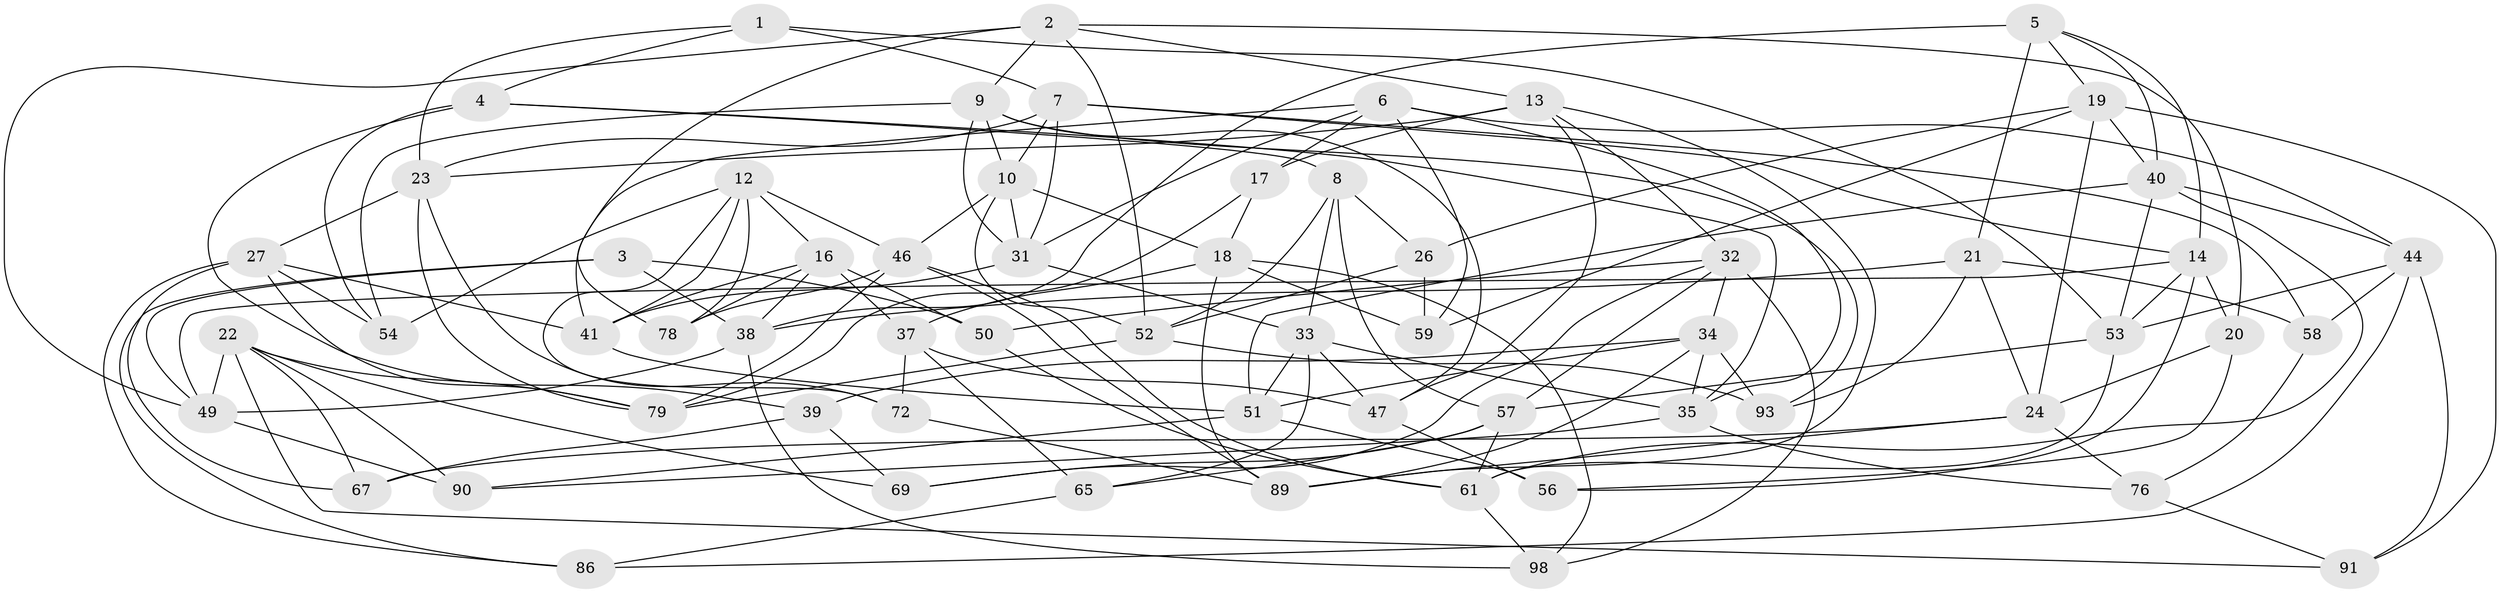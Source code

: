 // original degree distribution, {4: 1.0}
// Generated by graph-tools (version 1.1) at 2025/11/02/21/25 10:11:16]
// undirected, 61 vertices, 158 edges
graph export_dot {
graph [start="1"]
  node [color=gray90,style=filled];
  1;
  2 [super="+66"];
  3;
  4 [super="+25"];
  5 [super="+94"];
  6 [super="+11"];
  7 [super="+15"];
  8 [super="+36"];
  9 [super="+62"];
  10 [super="+43"];
  12 [super="+73"];
  13 [super="+45"];
  14 [super="+28"];
  16 [super="+95"];
  17;
  18 [super="+96"];
  19 [super="+85"];
  20;
  21 [super="+77"];
  22 [super="+30"];
  23 [super="+29"];
  24 [super="+60"];
  26;
  27 [super="+100"];
  31 [super="+87"];
  32 [super="+48"];
  33 [super="+68"];
  34 [super="+81"];
  35 [super="+97"];
  37 [super="+42"];
  38 [super="+80"];
  39;
  40 [super="+64"];
  41 [super="+88"];
  44 [super="+84"];
  46 [super="+55"];
  47 [super="+63"];
  49 [super="+75"];
  50;
  51 [super="+71"];
  52 [super="+74"];
  53 [super="+70"];
  54;
  56;
  57 [super="+82"];
  58;
  59;
  61 [super="+99"];
  65;
  67;
  69;
  72;
  76;
  78;
  79 [super="+83"];
  86;
  89 [super="+92"];
  90;
  91;
  93;
  98;
  1 -- 7;
  1 -- 23;
  1 -- 4;
  1 -- 53;
  2 -- 78;
  2 -- 20;
  2 -- 49;
  2 -- 52;
  2 -- 9;
  2 -- 13;
  3 -- 86;
  3 -- 50;
  3 -- 49;
  3 -- 38;
  4 -- 54;
  4 -- 39;
  4 -- 8 [weight=2];
  4 -- 35;
  5 -- 21 [weight=2];
  5 -- 14;
  5 -- 40;
  5 -- 19;
  5 -- 38;
  6 -- 17;
  6 -- 31;
  6 -- 41;
  6 -- 59;
  6 -- 35;
  6 -- 44;
  7 -- 58;
  7 -- 10;
  7 -- 31;
  7 -- 14;
  7 -- 23;
  8 -- 26;
  8 -- 57;
  8 -- 52;
  8 -- 33;
  9 -- 54;
  9 -- 93;
  9 -- 31;
  9 -- 10;
  9 -- 47;
  10 -- 46;
  10 -- 52;
  10 -- 18;
  10 -- 31;
  12 -- 78;
  12 -- 54;
  12 -- 16;
  12 -- 72;
  12 -- 41;
  12 -- 46;
  13 -- 47;
  13 -- 23;
  13 -- 89;
  13 -- 17;
  13 -- 32;
  14 -- 53;
  14 -- 56;
  14 -- 49;
  14 -- 20;
  16 -- 50;
  16 -- 78;
  16 -- 41;
  16 -- 37;
  16 -- 38;
  17 -- 79;
  17 -- 18;
  18 -- 89;
  18 -- 98;
  18 -- 59;
  18 -- 37;
  19 -- 91;
  19 -- 24;
  19 -- 59;
  19 -- 26;
  19 -- 40;
  20 -- 56;
  20 -- 24;
  21 -- 58;
  21 -- 24;
  21 -- 93;
  21 -- 38;
  22 -- 79;
  22 -- 67;
  22 -- 49;
  22 -- 90;
  22 -- 91;
  22 -- 69;
  23 -- 72;
  23 -- 79;
  23 -- 27;
  24 -- 67;
  24 -- 76;
  24 -- 89;
  26 -- 59;
  26 -- 52;
  27 -- 79;
  27 -- 86;
  27 -- 67;
  27 -- 54;
  27 -- 41;
  31 -- 41;
  31 -- 33;
  32 -- 69;
  32 -- 50;
  32 -- 57;
  32 -- 34;
  32 -- 98;
  33 -- 47;
  33 -- 65;
  33 -- 51;
  33 -- 35;
  34 -- 39;
  34 -- 93;
  34 -- 51;
  34 -- 89;
  34 -- 35;
  35 -- 90;
  35 -- 76;
  37 -- 72;
  37 -- 65;
  37 -- 47 [weight=2];
  38 -- 98;
  38 -- 49;
  39 -- 69;
  39 -- 67;
  40 -- 51;
  40 -- 44;
  40 -- 61;
  40 -- 53;
  41 -- 51;
  44 -- 91;
  44 -- 86;
  44 -- 58;
  44 -- 53;
  46 -- 61;
  46 -- 78;
  46 -- 79;
  46 -- 89;
  47 -- 56;
  49 -- 90;
  50 -- 61;
  51 -- 90;
  51 -- 56;
  52 -- 93;
  52 -- 79;
  53 -- 57;
  53 -- 61;
  57 -- 65;
  57 -- 69;
  57 -- 61;
  58 -- 76;
  61 -- 98;
  65 -- 86;
  72 -- 89;
  76 -- 91;
}
